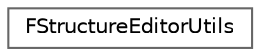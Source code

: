 digraph "Graphical Class Hierarchy"
{
 // INTERACTIVE_SVG=YES
 // LATEX_PDF_SIZE
  bgcolor="transparent";
  edge [fontname=Helvetica,fontsize=10,labelfontname=Helvetica,labelfontsize=10];
  node [fontname=Helvetica,fontsize=10,shape=box,height=0.2,width=0.4];
  rankdir="LR";
  Node0 [id="Node000000",label="FStructureEditorUtils",height=0.2,width=0.4,color="grey40", fillcolor="white", style="filled",URL="$d4/da2/classFStructureEditorUtils.html",tooltip=" "];
}

